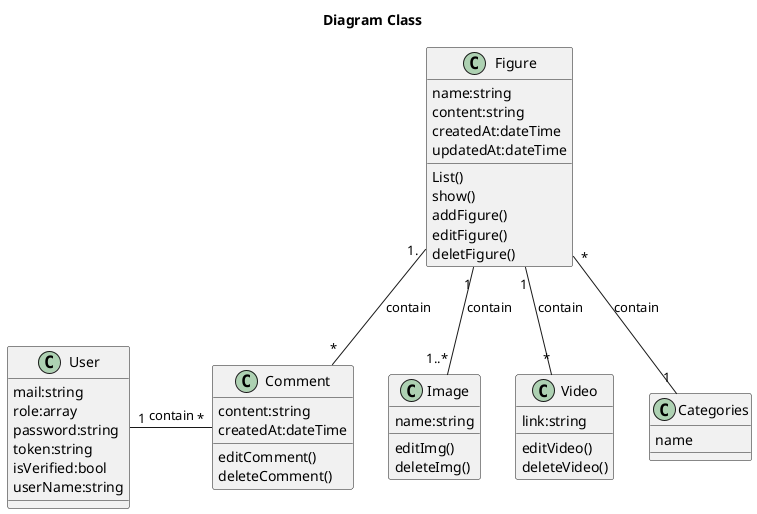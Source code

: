 @startuml
'https://plantuml.com/class-diagram
title Diagram Class

class Figure{
name:string
content:string
createdAt:dateTime
updatedAt:dateTime
List()
show()
addFigure()
editFigure()
deletFigure()


}
class Comment{
content:string
createdAt:dateTime
editComment()
deleteComment()
}
class Image{
name:string
editImg()
deleteImg()

}
class User{
mail:string
role:array
password:string
token:string
isVerified:bool
userName:string

}

class Video{
link:string
editVideo()
deleteVideo()
}

class Categories{
name
}

Figure "1" -- "1..*" Image : contain
Figure "1." -- "*" Comment :contain
Figure "1" -- "*" Video :contain
Figure "*" -- "1" Categories :contain
User "1" - "*" Comment :contain




@enduml